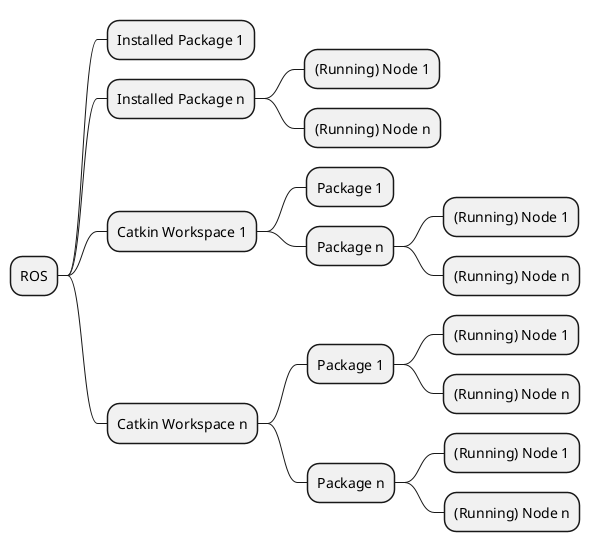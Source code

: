 @startmindmap
* ROS
** Installed Package 1
** Installed Package n
*** (Running) Node 1
*** (Running) Node n
** Catkin Workspace 1
*** Package 1
*** Package n
**** (Running) Node 1
**** (Running) Node n
** Catkin Workspace n
*** Package 1
**** (Running) Node 1
**** (Running) Node n
*** Package n
**** (Running) Node 1
**** (Running) Node n
@endmindmap
